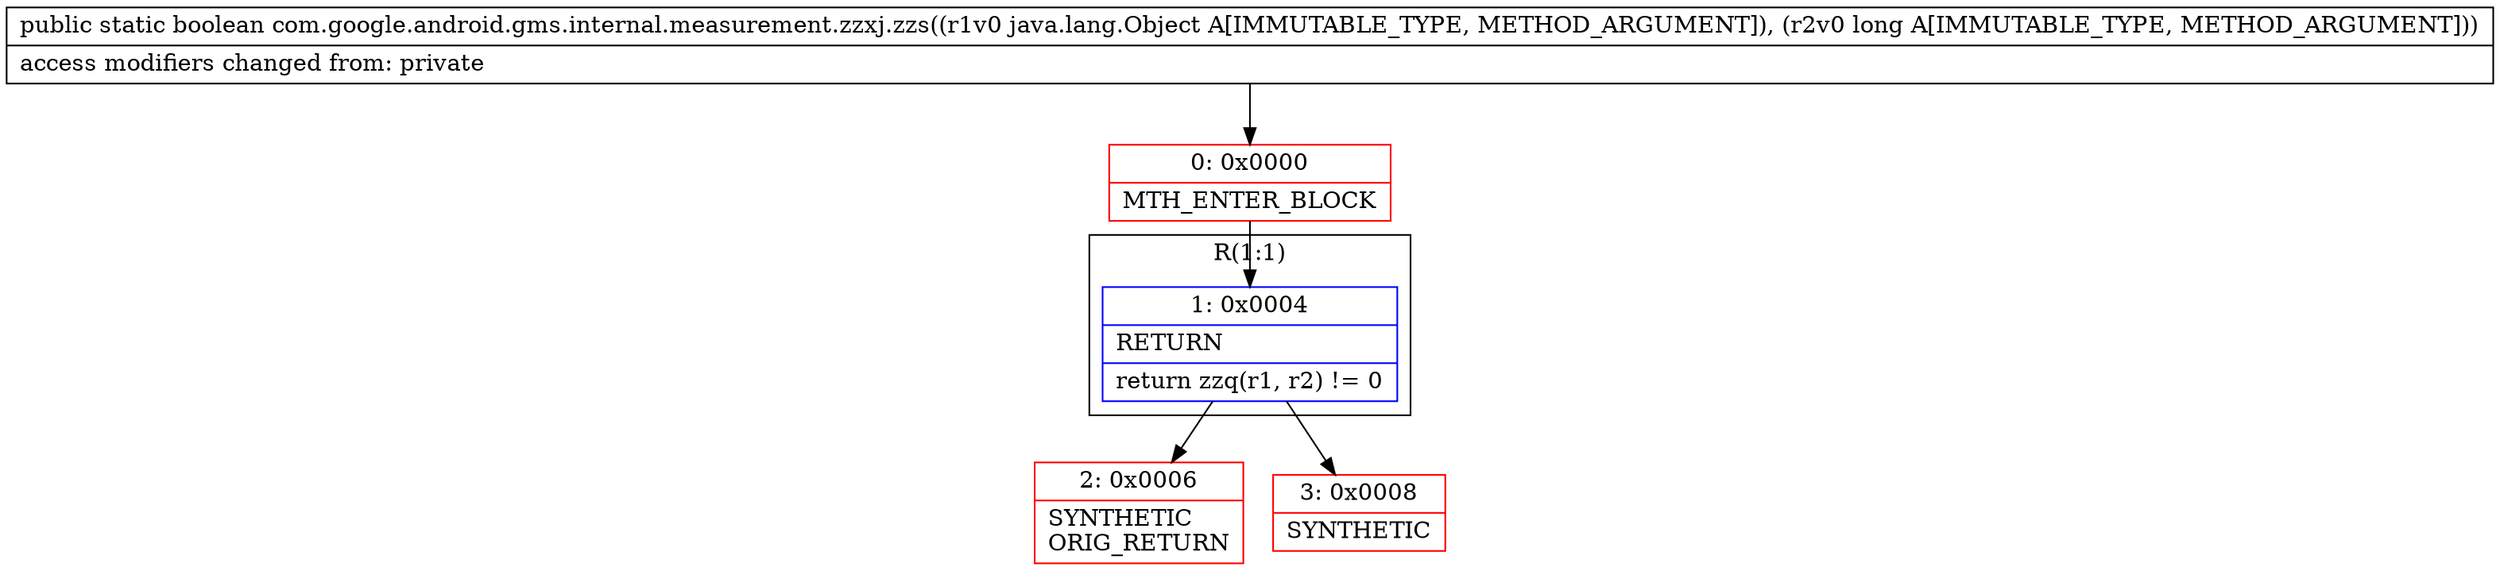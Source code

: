 digraph "CFG forcom.google.android.gms.internal.measurement.zzxj.zzs(Ljava\/lang\/Object;J)Z" {
subgraph cluster_Region_16421121 {
label = "R(1:1)";
node [shape=record,color=blue];
Node_1 [shape=record,label="{1\:\ 0x0004|RETURN\l|return zzq(r1, r2) != 0\l}"];
}
Node_0 [shape=record,color=red,label="{0\:\ 0x0000|MTH_ENTER_BLOCK\l}"];
Node_2 [shape=record,color=red,label="{2\:\ 0x0006|SYNTHETIC\lORIG_RETURN\l}"];
Node_3 [shape=record,color=red,label="{3\:\ 0x0008|SYNTHETIC\l}"];
MethodNode[shape=record,label="{public static boolean com.google.android.gms.internal.measurement.zzxj.zzs((r1v0 java.lang.Object A[IMMUTABLE_TYPE, METHOD_ARGUMENT]), (r2v0 long A[IMMUTABLE_TYPE, METHOD_ARGUMENT]))  | access modifiers changed from: private\l}"];
MethodNode -> Node_0;
Node_1 -> Node_2;
Node_1 -> Node_3;
Node_0 -> Node_1;
}

